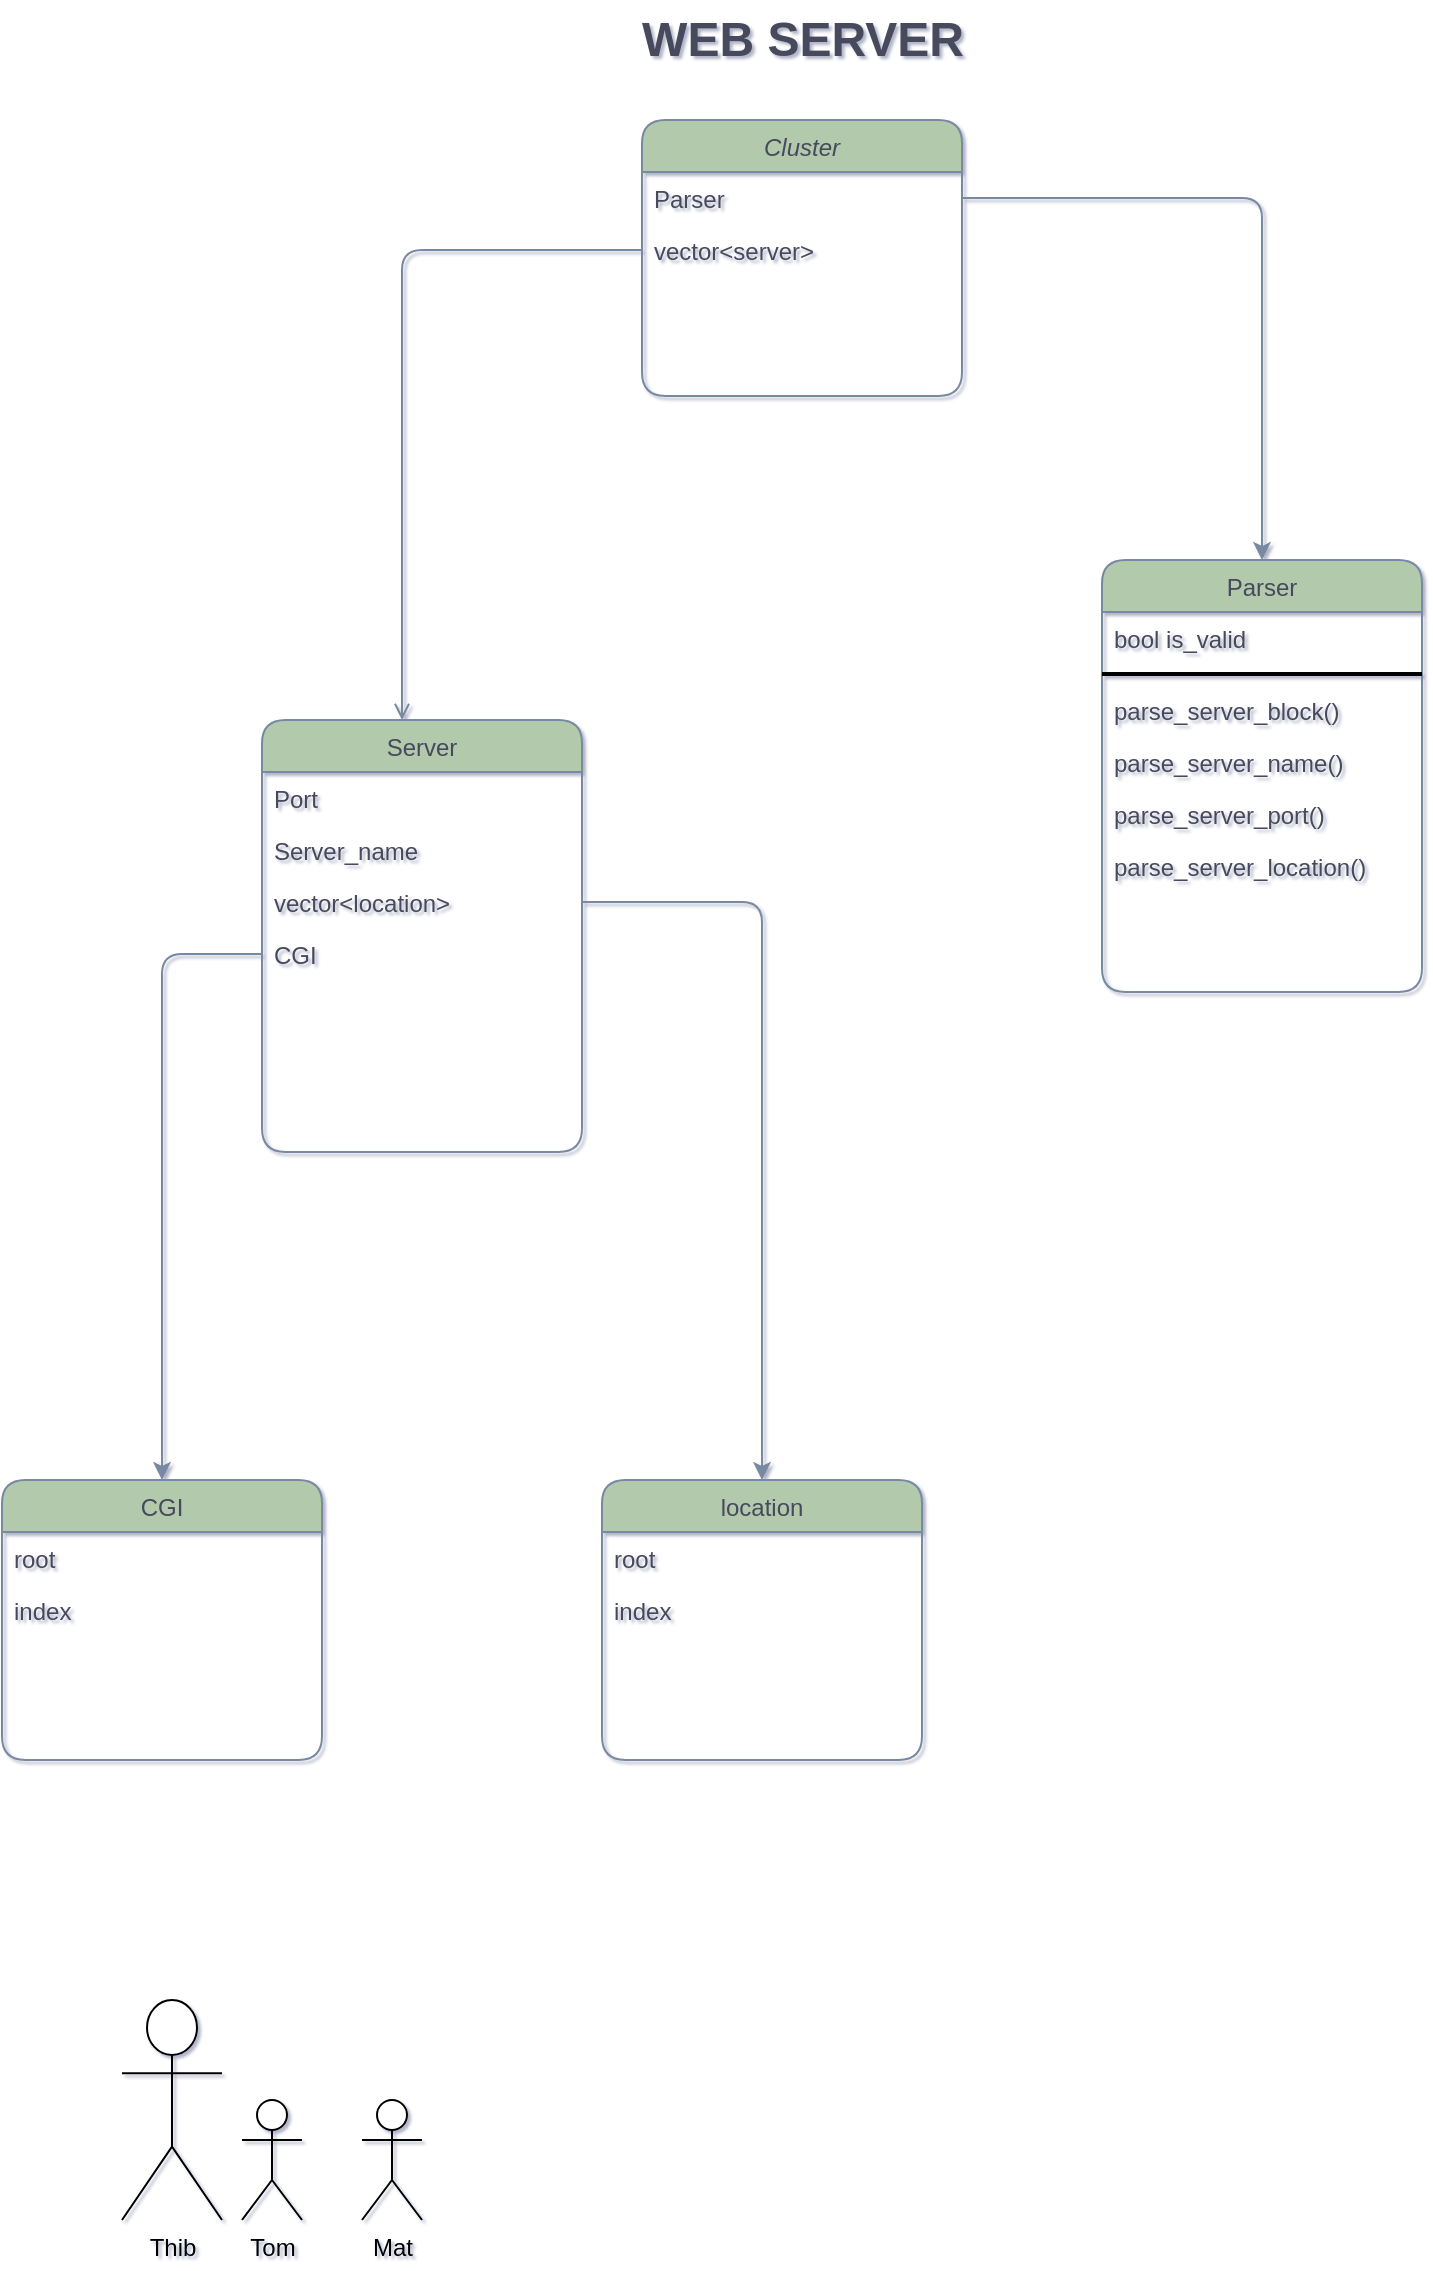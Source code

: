 <mxfile version="15.4.1" type="device"><diagram id="C5RBs43oDa-KdzZeNtuy" name="Page-1"><mxGraphModel dx="2066" dy="1186" grid="1" gridSize="10" guides="1" tooltips="1" connect="1" arrows="1" fold="1" page="1" pageScale="1" pageWidth="827" pageHeight="1169" math="0" shadow="1"><root><mxCell id="WIyWlLk6GJQsqaUBKTNV-0"/><mxCell id="WIyWlLk6GJQsqaUBKTNV-1" parent="WIyWlLk6GJQsqaUBKTNV-0"/><mxCell id="zkfFHV4jXpPFQw0GAbJ--0" value="Cluster" style="swimlane;fontStyle=2;align=center;verticalAlign=top;childLayout=stackLayout;horizontal=1;startSize=26;horizontalStack=0;resizeParent=1;resizeLast=0;collapsible=1;marginBottom=0;shadow=0;strokeWidth=1;fillColor=#B2C9AB;strokeColor=#788AA3;fontColor=#46495D;rounded=1;" parent="WIyWlLk6GJQsqaUBKTNV-1" vertex="1"><mxGeometry x="340" y="80" width="160" height="138" as="geometry"><mxRectangle x="340" y="80" width="160" height="26" as="alternateBounds"/></mxGeometry></mxCell><mxCell id="S_eWHvK3qat6fn0zsOvB-0" value="Parser" style="text;align=left;verticalAlign=top;spacingLeft=4;spacingRight=4;overflow=hidden;rotatable=0;points=[[0,0.5],[1,0.5]];portConstraint=eastwest;fontColor=#46495D;rounded=1;" parent="zkfFHV4jXpPFQw0GAbJ--0" vertex="1"><mxGeometry y="26" width="160" height="26" as="geometry"/></mxCell><mxCell id="S_eWHvK3qat6fn0zsOvB-1" value="vector&lt;server&gt;" style="text;align=left;verticalAlign=top;spacingLeft=4;spacingRight=4;overflow=hidden;rotatable=0;points=[[0,0.5],[1,0.5]];portConstraint=eastwest;fontColor=#46495D;rounded=1;" parent="zkfFHV4jXpPFQw0GAbJ--0" vertex="1"><mxGeometry y="52" width="160" height="26" as="geometry"/></mxCell><mxCell id="zkfFHV4jXpPFQw0GAbJ--13" value="location" style="swimlane;fontStyle=0;align=center;verticalAlign=top;childLayout=stackLayout;horizontal=1;startSize=26;horizontalStack=0;resizeParent=1;resizeLast=0;collapsible=1;marginBottom=0;shadow=0;strokeWidth=1;fillColor=#B2C9AB;strokeColor=#788AA3;fontColor=#46495D;rounded=1;" parent="WIyWlLk6GJQsqaUBKTNV-1" vertex="1"><mxGeometry x="320" y="760" width="160" height="140" as="geometry"><mxRectangle x="340" y="380" width="170" height="26" as="alternateBounds"/></mxGeometry></mxCell><mxCell id="zkfFHV4jXpPFQw0GAbJ--14" value="root" style="text;align=left;verticalAlign=top;spacingLeft=4;spacingRight=4;overflow=hidden;rotatable=0;points=[[0,0.5],[1,0.5]];portConstraint=eastwest;fontColor=#46495D;rounded=1;" parent="zkfFHV4jXpPFQw0GAbJ--13" vertex="1"><mxGeometry y="26" width="160" height="26" as="geometry"/></mxCell><mxCell id="S_eWHvK3qat6fn0zsOvB-5" value="index" style="text;align=left;verticalAlign=top;spacingLeft=4;spacingRight=4;overflow=hidden;rotatable=0;points=[[0,0.5],[1,0.5]];portConstraint=eastwest;fontColor=#46495D;rounded=1;" parent="zkfFHV4jXpPFQw0GAbJ--13" vertex="1"><mxGeometry y="52" width="160" height="26" as="geometry"/></mxCell><mxCell id="zkfFHV4jXpPFQw0GAbJ--17" value="Server" style="swimlane;fontStyle=0;align=center;verticalAlign=top;childLayout=stackLayout;horizontal=1;startSize=26;horizontalStack=0;resizeParent=1;resizeLast=0;collapsible=1;marginBottom=0;shadow=0;strokeWidth=1;fillColor=#B2C9AB;strokeColor=#788AA3;fontColor=#46495D;rounded=1;" parent="WIyWlLk6GJQsqaUBKTNV-1" vertex="1"><mxGeometry x="150" y="380" width="160" height="216" as="geometry"><mxRectangle x="550" y="140" width="160" height="26" as="alternateBounds"/></mxGeometry></mxCell><mxCell id="zkfFHV4jXpPFQw0GAbJ--18" value="Port&#10;" style="text;align=left;verticalAlign=top;spacingLeft=4;spacingRight=4;overflow=hidden;rotatable=0;points=[[0,0.5],[1,0.5]];portConstraint=eastwest;fontColor=#46495D;rounded=1;" parent="zkfFHV4jXpPFQw0GAbJ--17" vertex="1"><mxGeometry y="26" width="160" height="26" as="geometry"/></mxCell><mxCell id="S_eWHvK3qat6fn0zsOvB-2" value="Server_name" style="text;align=left;verticalAlign=top;spacingLeft=4;spacingRight=4;overflow=hidden;rotatable=0;points=[[0,0.5],[1,0.5]];portConstraint=eastwest;fontColor=#46495D;rounded=1;" parent="zkfFHV4jXpPFQw0GAbJ--17" vertex="1"><mxGeometry y="52" width="160" height="26" as="geometry"/></mxCell><mxCell id="S_eWHvK3qat6fn0zsOvB-3" value="vector&lt;location&gt;" style="text;align=left;verticalAlign=top;spacingLeft=4;spacingRight=4;overflow=hidden;rotatable=0;points=[[0,0.5],[1,0.5]];portConstraint=eastwest;fontColor=#46495D;rounded=1;" parent="zkfFHV4jXpPFQw0GAbJ--17" vertex="1"><mxGeometry y="78" width="160" height="26" as="geometry"/></mxCell><mxCell id="S_eWHvK3qat6fn0zsOvB-12" value="CGI" style="text;align=left;verticalAlign=top;spacingLeft=4;spacingRight=4;overflow=hidden;rotatable=0;points=[[0,0.5],[1,0.5]];portConstraint=eastwest;fontColor=#46495D;rounded=1;" parent="zkfFHV4jXpPFQw0GAbJ--17" vertex="1"><mxGeometry y="104" width="160" height="26" as="geometry"/></mxCell><mxCell id="zkfFHV4jXpPFQw0GAbJ--26" value="" style="endArrow=open;shadow=0;strokeWidth=1;endFill=1;edgeStyle=elbowEdgeStyle;elbow=vertical;exitX=0;exitY=0.5;exitDx=0;exitDy=0;strokeColor=#788AA3;fontColor=#46495D;" parent="WIyWlLk6GJQsqaUBKTNV-1" source="S_eWHvK3qat6fn0zsOvB-1" target="zkfFHV4jXpPFQw0GAbJ--17" edge="1"><mxGeometry x="0.5" y="41" relative="1" as="geometry"><mxPoint x="380" y="192" as="sourcePoint"/><mxPoint x="540" y="192" as="targetPoint"/><mxPoint x="-40" y="32" as="offset"/><Array as="points"><mxPoint x="220" y="145"/><mxPoint x="240" y="300"/><mxPoint x="310" y="145"/><mxPoint x="310" y="140"/><mxPoint x="190" y="105"/></Array></mxGeometry></mxCell><mxCell id="S_eWHvK3qat6fn0zsOvB-4" style="edgeStyle=orthogonalEdgeStyle;orthogonalLoop=1;jettySize=auto;html=1;exitX=1;exitY=0.5;exitDx=0;exitDy=0;strokeColor=#788AA3;fontColor=#46495D;" parent="WIyWlLk6GJQsqaUBKTNV-1" source="S_eWHvK3qat6fn0zsOvB-3" target="zkfFHV4jXpPFQw0GAbJ--13" edge="1"><mxGeometry relative="1" as="geometry"><mxPoint x="370" y="795" as="targetPoint"/><Array as="points"><mxPoint x="400" y="471"/></Array></mxGeometry></mxCell><mxCell id="S_eWHvK3qat6fn0zsOvB-6" value="Parser" style="swimlane;fontStyle=0;align=center;verticalAlign=top;childLayout=stackLayout;horizontal=1;startSize=26;horizontalStack=0;resizeParent=1;resizeLast=0;collapsible=1;marginBottom=0;shadow=0;strokeWidth=1;fillColor=#B2C9AB;strokeColor=#788AA3;fontColor=#46495D;rounded=1;" parent="WIyWlLk6GJQsqaUBKTNV-1" vertex="1"><mxGeometry x="570" y="300" width="160" height="216" as="geometry"><mxRectangle x="550" y="140" width="160" height="26" as="alternateBounds"/></mxGeometry></mxCell><mxCell id="S_eWHvK3qat6fn0zsOvB-7" value="bool is_valid" style="text;align=left;verticalAlign=top;spacingLeft=4;spacingRight=4;overflow=hidden;rotatable=0;points=[[0,0.5],[1,0.5]];portConstraint=eastwest;fontColor=#46495D;rounded=1;" parent="S_eWHvK3qat6fn0zsOvB-6" vertex="1"><mxGeometry y="26" width="160" height="26" as="geometry"/></mxCell><mxCell id="S_eWHvK3qat6fn0zsOvB-17" value="" style="line;strokeWidth=2;html=1;rounded=0;sketch=0;fontColor=#46495D;fillColor=#B2C9AB;" parent="S_eWHvK3qat6fn0zsOvB-6" vertex="1"><mxGeometry y="52" width="160" height="10" as="geometry"/></mxCell><mxCell id="S_eWHvK3qat6fn0zsOvB-19" value="parse_server_block()" style="text;align=left;verticalAlign=top;spacingLeft=4;spacingRight=4;overflow=hidden;rotatable=0;points=[[0,0.5],[1,0.5]];portConstraint=eastwest;fontColor=#46495D;rounded=1;" parent="S_eWHvK3qat6fn0zsOvB-6" vertex="1"><mxGeometry y="62" width="160" height="26" as="geometry"/></mxCell><mxCell id="S_eWHvK3qat6fn0zsOvB-20" value="parse_server_name()" style="text;align=left;verticalAlign=top;spacingLeft=4;spacingRight=4;overflow=hidden;rotatable=0;points=[[0,0.5],[1,0.5]];portConstraint=eastwest;fontColor=#46495D;rounded=1;" parent="S_eWHvK3qat6fn0zsOvB-6" vertex="1"><mxGeometry y="88" width="160" height="26" as="geometry"/></mxCell><mxCell id="S_eWHvK3qat6fn0zsOvB-21" value="parse_server_port()" style="text;align=left;verticalAlign=top;spacingLeft=4;spacingRight=4;overflow=hidden;rotatable=0;points=[[0,0.5],[1,0.5]];portConstraint=eastwest;fontColor=#46495D;rounded=1;" parent="S_eWHvK3qat6fn0zsOvB-6" vertex="1"><mxGeometry y="114" width="160" height="26" as="geometry"/></mxCell><mxCell id="S_eWHvK3qat6fn0zsOvB-22" value="parse_server_location()" style="text;align=left;verticalAlign=top;spacingLeft=4;spacingRight=4;overflow=hidden;rotatable=0;points=[[0,0.5],[1,0.5]];portConstraint=eastwest;fontColor=#46495D;rounded=1;" parent="S_eWHvK3qat6fn0zsOvB-6" vertex="1"><mxGeometry y="140" width="160" height="26" as="geometry"/></mxCell><mxCell id="S_eWHvK3qat6fn0zsOvB-10" style="edgeStyle=orthogonalEdgeStyle;orthogonalLoop=1;jettySize=auto;html=1;exitX=1;exitY=0.5;exitDx=0;exitDy=0;entryX=0.5;entryY=0;entryDx=0;entryDy=0;strokeColor=#788AA3;fontColor=#46495D;" parent="WIyWlLk6GJQsqaUBKTNV-1" source="S_eWHvK3qat6fn0zsOvB-0" target="S_eWHvK3qat6fn0zsOvB-6" edge="1"><mxGeometry relative="1" as="geometry"/></mxCell><mxCell id="S_eWHvK3qat6fn0zsOvB-11" value="WEB SERVER" style="text;strokeColor=none;fillColor=none;html=1;fontSize=24;fontStyle=1;verticalAlign=middle;align=center;fontColor=#46495D;rounded=1;" parent="WIyWlLk6GJQsqaUBKTNV-1" vertex="1"><mxGeometry x="370" y="20" width="100" height="40" as="geometry"/></mxCell><mxCell id="S_eWHvK3qat6fn0zsOvB-13" value="CGI" style="swimlane;fontStyle=0;align=center;verticalAlign=top;childLayout=stackLayout;horizontal=1;startSize=26;horizontalStack=0;resizeParent=1;resizeLast=0;collapsible=1;marginBottom=0;shadow=0;strokeWidth=1;fillColor=#B2C9AB;strokeColor=#788AA3;fontColor=#46495D;rounded=1;" parent="WIyWlLk6GJQsqaUBKTNV-1" vertex="1"><mxGeometry x="20" y="760" width="160" height="140" as="geometry"><mxRectangle x="340" y="380" width="170" height="26" as="alternateBounds"/></mxGeometry></mxCell><mxCell id="S_eWHvK3qat6fn0zsOvB-14" value="root" style="text;align=left;verticalAlign=top;spacingLeft=4;spacingRight=4;overflow=hidden;rotatable=0;points=[[0,0.5],[1,0.5]];portConstraint=eastwest;fontColor=#46495D;rounded=1;" parent="S_eWHvK3qat6fn0zsOvB-13" vertex="1"><mxGeometry y="26" width="160" height="26" as="geometry"/></mxCell><mxCell id="S_eWHvK3qat6fn0zsOvB-15" value="index" style="text;align=left;verticalAlign=top;spacingLeft=4;spacingRight=4;overflow=hidden;rotatable=0;points=[[0,0.5],[1,0.5]];portConstraint=eastwest;fontColor=#46495D;rounded=1;" parent="S_eWHvK3qat6fn0zsOvB-13" vertex="1"><mxGeometry y="52" width="160" height="26" as="geometry"/></mxCell><mxCell id="S_eWHvK3qat6fn0zsOvB-16" style="edgeStyle=orthogonalEdgeStyle;orthogonalLoop=1;jettySize=auto;html=1;strokeColor=#788AA3;fontColor=#46495D;" parent="WIyWlLk6GJQsqaUBKTNV-1" source="S_eWHvK3qat6fn0zsOvB-12" target="S_eWHvK3qat6fn0zsOvB-13" edge="1"><mxGeometry relative="1" as="geometry"/></mxCell><mxCell id="QDRcJ0KbG6Oguajo8ytB-0" value="Thib" style="shape=umlActor;verticalLabelPosition=bottom;verticalAlign=top;html=1;outlineConnect=0;" vertex="1" parent="WIyWlLk6GJQsqaUBKTNV-1"><mxGeometry x="80" y="1020" width="50" height="110" as="geometry"/></mxCell><mxCell id="QDRcJ0KbG6Oguajo8ytB-2" value="Tom" style="shape=umlActor;verticalLabelPosition=bottom;verticalAlign=top;html=1;outlineConnect=0;" vertex="1" parent="WIyWlLk6GJQsqaUBKTNV-1"><mxGeometry x="140" y="1070" width="30" height="60" as="geometry"/></mxCell><mxCell id="QDRcJ0KbG6Oguajo8ytB-3" value="Mat" style="shape=umlActor;verticalLabelPosition=bottom;verticalAlign=top;html=1;outlineConnect=0;" vertex="1" parent="WIyWlLk6GJQsqaUBKTNV-1"><mxGeometry x="200" y="1070" width="30" height="60" as="geometry"/></mxCell></root></mxGraphModel></diagram></mxfile>